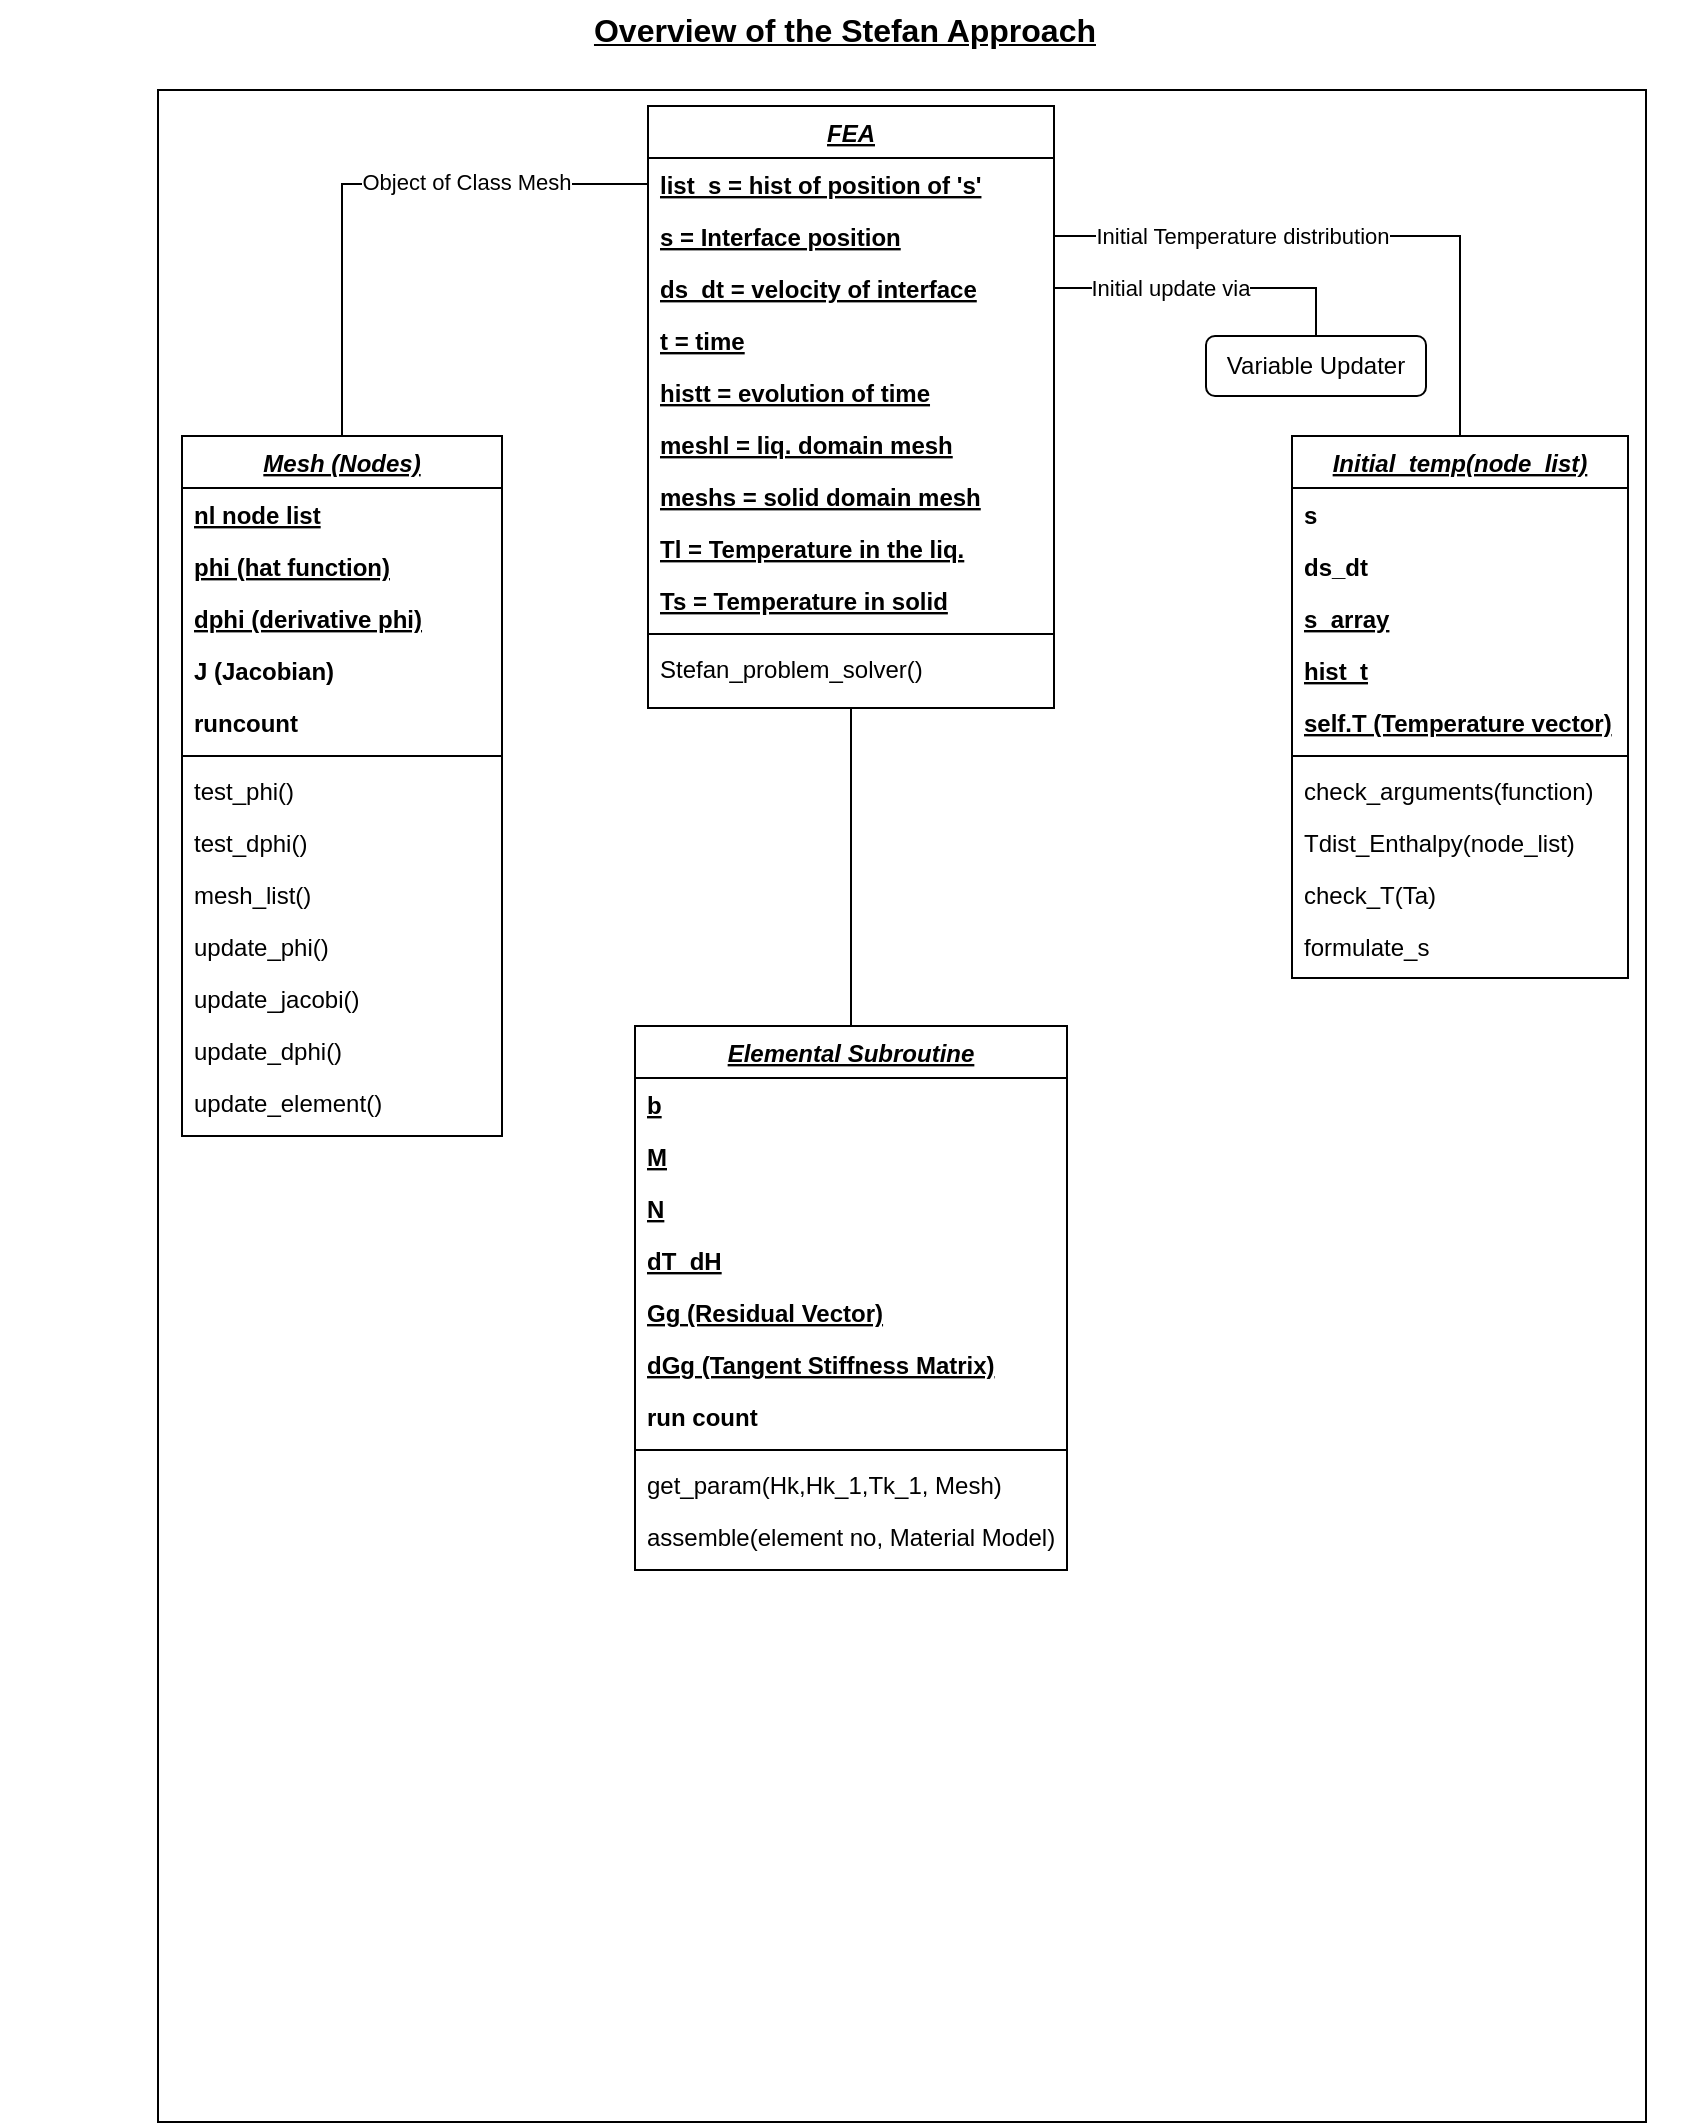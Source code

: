 <mxfile version="22.0.4" type="github">
  <diagram name="Page-1" id="ctLB3yJUCSkk44JP-rwN">
    <mxGraphModel dx="1259" dy="709" grid="0" gridSize="10" guides="1" tooltips="1" connect="1" arrows="1" fold="1" page="1" pageScale="1" pageWidth="850" pageHeight="1100" math="0" shadow="0">
      <root>
        <mxCell id="0" />
        <mxCell id="1" parent="0" />
        <mxCell id="BA94l3YE3ZW1GKEYYukk-1" value="" style="rounded=0;whiteSpace=wrap;html=1;" vertex="1" parent="1">
          <mxGeometry x="84" y="85" width="744" height="1016" as="geometry" />
        </mxCell>
        <mxCell id="BA94l3YE3ZW1GKEYYukk-2" style="edgeStyle=orthogonalEdgeStyle;rounded=0;orthogonalLoop=1;jettySize=auto;html=1;endArrow=none;endFill=0;" edge="1" parent="1" source="BA94l3YE3ZW1GKEYYukk-48" target="BA94l3YE3ZW1GKEYYukk-17">
          <mxGeometry relative="1" as="geometry" />
        </mxCell>
        <mxCell id="BA94l3YE3ZW1GKEYYukk-17" value="Elemental Subroutine" style="swimlane;fontStyle=7;align=center;verticalAlign=top;childLayout=stackLayout;horizontal=1;startSize=26;horizontalStack=0;resizeParent=1;resizeLast=0;collapsible=1;marginBottom=0;rounded=0;shadow=0;strokeWidth=1;" vertex="1" parent="1">
          <mxGeometry x="322.5" y="553" width="216" height="272" as="geometry">
            <mxRectangle x="287" y="353" width="160" height="26" as="alternateBounds" />
          </mxGeometry>
        </mxCell>
        <mxCell id="BA94l3YE3ZW1GKEYYukk-18" value="b" style="text;align=left;verticalAlign=top;spacingLeft=4;spacingRight=4;overflow=hidden;rotatable=0;points=[[0,0.5],[1,0.5]];portConstraint=eastwest;rounded=0;shadow=0;html=0;fontStyle=5" vertex="1" parent="BA94l3YE3ZW1GKEYYukk-17">
          <mxGeometry y="26" width="216" height="26" as="geometry" />
        </mxCell>
        <mxCell id="BA94l3YE3ZW1GKEYYukk-19" value="M" style="text;align=left;verticalAlign=top;spacingLeft=4;spacingRight=4;overflow=hidden;rotatable=0;points=[[0,0.5],[1,0.5]];portConstraint=eastwest;rounded=0;shadow=0;html=0;fontStyle=5" vertex="1" parent="BA94l3YE3ZW1GKEYYukk-17">
          <mxGeometry y="52" width="216" height="26" as="geometry" />
        </mxCell>
        <mxCell id="BA94l3YE3ZW1GKEYYukk-20" value="N" style="text;align=left;verticalAlign=top;spacingLeft=4;spacingRight=4;overflow=hidden;rotatable=0;points=[[0,0.5],[1,0.5]];portConstraint=eastwest;rounded=0;shadow=0;html=0;fontStyle=5" vertex="1" parent="BA94l3YE3ZW1GKEYYukk-17">
          <mxGeometry y="78" width="216" height="26" as="geometry" />
        </mxCell>
        <mxCell id="BA94l3YE3ZW1GKEYYukk-21" value="dT_dH" style="text;align=left;verticalAlign=top;spacingLeft=4;spacingRight=4;overflow=hidden;rotatable=0;points=[[0,0.5],[1,0.5]];portConstraint=eastwest;rounded=0;shadow=0;html=0;fontStyle=5" vertex="1" parent="BA94l3YE3ZW1GKEYYukk-17">
          <mxGeometry y="104" width="216" height="26" as="geometry" />
        </mxCell>
        <mxCell id="BA94l3YE3ZW1GKEYYukk-22" value="Gg (Residual Vector)" style="text;align=left;verticalAlign=top;spacingLeft=4;spacingRight=4;overflow=hidden;rotatable=0;points=[[0,0.5],[1,0.5]];portConstraint=eastwest;rounded=0;shadow=0;html=0;fontStyle=5" vertex="1" parent="BA94l3YE3ZW1GKEYYukk-17">
          <mxGeometry y="130" width="216" height="26" as="geometry" />
        </mxCell>
        <mxCell id="BA94l3YE3ZW1GKEYYukk-23" value="dGg (Tangent Stiffness Matrix)" style="text;align=left;verticalAlign=top;spacingLeft=4;spacingRight=4;overflow=hidden;rotatable=0;points=[[0,0.5],[1,0.5]];portConstraint=eastwest;rounded=0;shadow=0;html=0;fontStyle=5" vertex="1" parent="BA94l3YE3ZW1GKEYYukk-17">
          <mxGeometry y="156" width="216" height="26" as="geometry" />
        </mxCell>
        <mxCell id="BA94l3YE3ZW1GKEYYukk-24" value="run count " style="text;align=left;verticalAlign=top;spacingLeft=4;spacingRight=4;overflow=hidden;rotatable=0;points=[[0,0.5],[1,0.5]];portConstraint=eastwest;rounded=0;shadow=0;html=0;fontStyle=1" vertex="1" parent="BA94l3YE3ZW1GKEYYukk-17">
          <mxGeometry y="182" width="216" height="26" as="geometry" />
        </mxCell>
        <mxCell id="BA94l3YE3ZW1GKEYYukk-25" value="" style="line;html=1;strokeWidth=1;align=left;verticalAlign=middle;spacingTop=-1;spacingLeft=3;spacingRight=3;rotatable=0;labelPosition=right;points=[];portConstraint=eastwest;" vertex="1" parent="BA94l3YE3ZW1GKEYYukk-17">
          <mxGeometry y="208" width="216" height="8" as="geometry" />
        </mxCell>
        <mxCell id="BA94l3YE3ZW1GKEYYukk-26" value="get_param(Hk,Hk_1,Tk_1, Mesh)" style="text;align=left;verticalAlign=top;spacingLeft=4;spacingRight=4;overflow=hidden;rotatable=0;points=[[0,0.5],[1,0.5]];portConstraint=eastwest;" vertex="1" parent="BA94l3YE3ZW1GKEYYukk-17">
          <mxGeometry y="216" width="216" height="26" as="geometry" />
        </mxCell>
        <mxCell id="BA94l3YE3ZW1GKEYYukk-27" value="assemble(element no, Material Model)" style="text;align=left;verticalAlign=top;spacingLeft=4;spacingRight=4;overflow=hidden;rotatable=0;points=[[0,0.5],[1,0.5]];portConstraint=eastwest;" vertex="1" parent="BA94l3YE3ZW1GKEYYukk-17">
          <mxGeometry y="242" width="216" height="26" as="geometry" />
        </mxCell>
        <mxCell id="BA94l3YE3ZW1GKEYYukk-46" style="edgeStyle=orthogonalEdgeStyle;rounded=0;orthogonalLoop=1;jettySize=auto;html=1;entryX=0.5;entryY=0;entryDx=0;entryDy=0;endArrow=none;endFill=0;" edge="1" parent="1" source="BA94l3YE3ZW1GKEYYukk-50" target="BA94l3YE3ZW1GKEYYukk-57">
          <mxGeometry relative="1" as="geometry">
            <Array as="points">
              <mxPoint x="735" y="158" />
            </Array>
          </mxGeometry>
        </mxCell>
        <mxCell id="BA94l3YE3ZW1GKEYYukk-47" value="Initial Temperature distribution" style="edgeLabel;html=1;align=center;verticalAlign=middle;resizable=0;points=[];" vertex="1" connectable="0" parent="BA94l3YE3ZW1GKEYYukk-46">
          <mxGeometry x="-0.621" y="1" relative="1" as="geometry">
            <mxPoint x="36" y="1" as="offset" />
          </mxGeometry>
        </mxCell>
        <mxCell id="BA94l3YE3ZW1GKEYYukk-48" value="FEA" style="swimlane;fontStyle=7;align=center;verticalAlign=top;childLayout=stackLayout;horizontal=1;startSize=26;horizontalStack=0;resizeParent=1;resizeLast=0;collapsible=1;marginBottom=0;rounded=0;shadow=0;strokeWidth=1;" vertex="1" parent="1">
          <mxGeometry x="329" y="93" width="203" height="301" as="geometry">
            <mxRectangle x="293" y="73" width="160" height="26" as="alternateBounds" />
          </mxGeometry>
        </mxCell>
        <mxCell id="BA94l3YE3ZW1GKEYYukk-49" value="list_s = hist of position of &#39;s&#39;" style="text;align=left;verticalAlign=top;spacingLeft=4;spacingRight=4;overflow=hidden;rotatable=0;points=[[0,0.5],[1,0.5]];portConstraint=eastwest;fontStyle=5" vertex="1" parent="BA94l3YE3ZW1GKEYYukk-48">
          <mxGeometry y="26" width="203" height="26" as="geometry" />
        </mxCell>
        <mxCell id="BA94l3YE3ZW1GKEYYukk-50" value="s = Interface position" style="text;align=left;verticalAlign=top;spacingLeft=4;spacingRight=4;overflow=hidden;rotatable=0;points=[[0,0.5],[1,0.5]];portConstraint=eastwest;rounded=0;shadow=0;html=0;fontStyle=5" vertex="1" parent="BA94l3YE3ZW1GKEYYukk-48">
          <mxGeometry y="52" width="203" height="26" as="geometry" />
        </mxCell>
        <mxCell id="BA94l3YE3ZW1GKEYYukk-51" value="ds_dt = velocity of interface" style="text;align=left;verticalAlign=top;spacingLeft=4;spacingRight=4;overflow=hidden;rotatable=0;points=[[0,0.5],[1,0.5]];portConstraint=eastwest;rounded=0;shadow=0;html=0;fontStyle=5" vertex="1" parent="BA94l3YE3ZW1GKEYYukk-48">
          <mxGeometry y="78" width="203" height="26" as="geometry" />
        </mxCell>
        <mxCell id="BA94l3YE3ZW1GKEYYukk-52" value="t = time" style="text;align=left;verticalAlign=top;spacingLeft=4;spacingRight=4;overflow=hidden;rotatable=0;points=[[0,0.5],[1,0.5]];portConstraint=eastwest;rounded=0;shadow=0;html=0;fontStyle=5" vertex="1" parent="BA94l3YE3ZW1GKEYYukk-48">
          <mxGeometry y="104" width="203" height="26" as="geometry" />
        </mxCell>
        <mxCell id="BA94l3YE3ZW1GKEYYukk-53" value="histt = evolution of time" style="text;align=left;verticalAlign=top;spacingLeft=4;spacingRight=4;overflow=hidden;rotatable=0;points=[[0,0.5],[1,0.5]];portConstraint=eastwest;rounded=0;shadow=0;html=0;fontStyle=5" vertex="1" parent="BA94l3YE3ZW1GKEYYukk-48">
          <mxGeometry y="130" width="203" height="26" as="geometry" />
        </mxCell>
        <mxCell id="BA94l3YE3ZW1GKEYYukk-54" value="meshl = liq. domain mesh" style="text;align=left;verticalAlign=top;spacingLeft=4;spacingRight=4;overflow=hidden;rotatable=0;points=[[0,0.5],[1,0.5]];portConstraint=eastwest;rounded=0;shadow=0;html=0;fontStyle=5" vertex="1" parent="BA94l3YE3ZW1GKEYYukk-48">
          <mxGeometry y="156" width="203" height="26" as="geometry" />
        </mxCell>
        <mxCell id="BA94l3YE3ZW1GKEYYukk-88" value="meshs = solid domain mesh" style="text;align=left;verticalAlign=top;spacingLeft=4;spacingRight=4;overflow=hidden;rotatable=0;points=[[0,0.5],[1,0.5]];portConstraint=eastwest;rounded=0;shadow=0;html=0;fontStyle=5" vertex="1" parent="BA94l3YE3ZW1GKEYYukk-48">
          <mxGeometry y="182" width="203" height="26" as="geometry" />
        </mxCell>
        <mxCell id="BA94l3YE3ZW1GKEYYukk-89" value="Tl = Temperature in the liq." style="text;align=left;verticalAlign=top;spacingLeft=4;spacingRight=4;overflow=hidden;rotatable=0;points=[[0,0.5],[1,0.5]];portConstraint=eastwest;rounded=0;shadow=0;html=0;fontStyle=5" vertex="1" parent="BA94l3YE3ZW1GKEYYukk-48">
          <mxGeometry y="208" width="203" height="26" as="geometry" />
        </mxCell>
        <mxCell id="BA94l3YE3ZW1GKEYYukk-90" value="Ts = Temperature in solid" style="text;align=left;verticalAlign=top;spacingLeft=4;spacingRight=4;overflow=hidden;rotatable=0;points=[[0,0.5],[1,0.5]];portConstraint=eastwest;rounded=0;shadow=0;html=0;fontStyle=5" vertex="1" parent="BA94l3YE3ZW1GKEYYukk-48">
          <mxGeometry y="234" width="203" height="26" as="geometry" />
        </mxCell>
        <mxCell id="BA94l3YE3ZW1GKEYYukk-55" value="" style="line;html=1;strokeWidth=1;align=left;verticalAlign=middle;spacingTop=-1;spacingLeft=3;spacingRight=3;rotatable=0;labelPosition=right;points=[];portConstraint=eastwest;" vertex="1" parent="BA94l3YE3ZW1GKEYYukk-48">
          <mxGeometry y="260" width="203" height="8" as="geometry" />
        </mxCell>
        <mxCell id="BA94l3YE3ZW1GKEYYukk-56" value="Stefan_problem_solver()" style="text;align=left;verticalAlign=top;spacingLeft=4;spacingRight=4;overflow=hidden;rotatable=0;points=[[0,0.5],[1,0.5]];portConstraint=eastwest;" vertex="1" parent="BA94l3YE3ZW1GKEYYukk-48">
          <mxGeometry y="268" width="203" height="26" as="geometry" />
        </mxCell>
        <mxCell id="BA94l3YE3ZW1GKEYYukk-57" value="Initial_temp(node_list)" style="swimlane;fontStyle=7;align=center;verticalAlign=top;childLayout=stackLayout;horizontal=1;startSize=26;horizontalStack=0;resizeParent=1;resizeLast=0;collapsible=1;marginBottom=0;rounded=0;shadow=0;strokeWidth=1;" vertex="1" parent="1">
          <mxGeometry x="651" y="258" width="168" height="271" as="geometry">
            <mxRectangle x="230" y="140" width="160" height="26" as="alternateBounds" />
          </mxGeometry>
        </mxCell>
        <mxCell id="BA94l3YE3ZW1GKEYYukk-58" value="s" style="text;align=left;verticalAlign=top;spacingLeft=4;spacingRight=4;overflow=hidden;rotatable=0;points=[[0,0.5],[1,0.5]];portConstraint=eastwest;fontStyle=1" vertex="1" parent="BA94l3YE3ZW1GKEYYukk-57">
          <mxGeometry y="26" width="168" height="26" as="geometry" />
        </mxCell>
        <mxCell id="BA94l3YE3ZW1GKEYYukk-59" value="ds_dt" style="text;align=left;verticalAlign=top;spacingLeft=4;spacingRight=4;overflow=hidden;rotatable=0;points=[[0,0.5],[1,0.5]];portConstraint=eastwest;fontStyle=1" vertex="1" parent="BA94l3YE3ZW1GKEYYukk-57">
          <mxGeometry y="52" width="168" height="26" as="geometry" />
        </mxCell>
        <mxCell id="BA94l3YE3ZW1GKEYYukk-60" value="s_array" style="text;align=left;verticalAlign=top;spacingLeft=4;spacingRight=4;overflow=hidden;rotatable=0;points=[[0,0.5],[1,0.5]];portConstraint=eastwest;fontStyle=5" vertex="1" parent="BA94l3YE3ZW1GKEYYukk-57">
          <mxGeometry y="78" width="168" height="26" as="geometry" />
        </mxCell>
        <mxCell id="BA94l3YE3ZW1GKEYYukk-61" value="hist_t" style="text;align=left;verticalAlign=top;spacingLeft=4;spacingRight=4;overflow=hidden;rotatable=0;points=[[0,0.5],[1,0.5]];portConstraint=eastwest;fontStyle=5" vertex="1" parent="BA94l3YE3ZW1GKEYYukk-57">
          <mxGeometry y="104" width="168" height="26" as="geometry" />
        </mxCell>
        <mxCell id="BA94l3YE3ZW1GKEYYukk-62" value="self.T (Temperature vector)" style="text;align=left;verticalAlign=top;spacingLeft=4;spacingRight=4;overflow=hidden;rotatable=0;points=[[0,0.5],[1,0.5]];portConstraint=eastwest;fontStyle=5" vertex="1" parent="BA94l3YE3ZW1GKEYYukk-57">
          <mxGeometry y="130" width="168" height="26" as="geometry" />
        </mxCell>
        <mxCell id="BA94l3YE3ZW1GKEYYukk-63" value="" style="line;html=1;strokeWidth=1;align=left;verticalAlign=middle;spacingTop=-1;spacingLeft=3;spacingRight=3;rotatable=0;labelPosition=right;points=[];portConstraint=eastwest;" vertex="1" parent="BA94l3YE3ZW1GKEYYukk-57">
          <mxGeometry y="156" width="168" height="8" as="geometry" />
        </mxCell>
        <mxCell id="BA94l3YE3ZW1GKEYYukk-64" value="check_arguments(function)" style="text;align=left;verticalAlign=top;spacingLeft=4;spacingRight=4;overflow=hidden;rotatable=0;points=[[0,0.5],[1,0.5]];portConstraint=eastwest;rounded=0;shadow=0;html=0;" vertex="1" parent="BA94l3YE3ZW1GKEYYukk-57">
          <mxGeometry y="164" width="168" height="26" as="geometry" />
        </mxCell>
        <mxCell id="BA94l3YE3ZW1GKEYYukk-65" value="Tdist_Enthalpy(node_list)" style="text;align=left;verticalAlign=top;spacingLeft=4;spacingRight=4;overflow=hidden;rotatable=0;points=[[0,0.5],[1,0.5]];portConstraint=eastwest;rounded=0;shadow=0;html=0;" vertex="1" parent="BA94l3YE3ZW1GKEYYukk-57">
          <mxGeometry y="190" width="168" height="26" as="geometry" />
        </mxCell>
        <mxCell id="BA94l3YE3ZW1GKEYYukk-66" value="check_T(Ta)" style="text;align=left;verticalAlign=top;spacingLeft=4;spacingRight=4;overflow=hidden;rotatable=0;points=[[0,0.5],[1,0.5]];portConstraint=eastwest;" vertex="1" parent="BA94l3YE3ZW1GKEYYukk-57">
          <mxGeometry y="216" width="168" height="26" as="geometry" />
        </mxCell>
        <mxCell id="BA94l3YE3ZW1GKEYYukk-67" value="formulate_s" style="text;align=left;verticalAlign=top;spacingLeft=4;spacingRight=4;overflow=hidden;rotatable=0;points=[[0,0.5],[1,0.5]];portConstraint=eastwest;" vertex="1" parent="BA94l3YE3ZW1GKEYYukk-57">
          <mxGeometry y="242" width="168" height="26" as="geometry" />
        </mxCell>
        <mxCell id="BA94l3YE3ZW1GKEYYukk-68" value="&lt;b&gt;&lt;font style=&quot;font-size: 16px;&quot;&gt;&lt;u&gt;Overview of the Stefan Approach&lt;/u&gt;&lt;/font&gt;&lt;/b&gt;" style="text;html=1;strokeColor=none;fillColor=none;align=center;verticalAlign=middle;whiteSpace=wrap;rounded=0;" vertex="1" parent="1">
          <mxGeometry x="5" y="40" width="845" height="30" as="geometry" />
        </mxCell>
        <mxCell id="BA94l3YE3ZW1GKEYYukk-69" value="Mesh (Nodes)" style="swimlane;fontStyle=7;align=center;verticalAlign=top;childLayout=stackLayout;horizontal=1;startSize=26;horizontalStack=0;resizeParent=1;resizeLast=0;collapsible=1;marginBottom=0;rounded=0;shadow=0;strokeWidth=1;" vertex="1" parent="1">
          <mxGeometry x="96" y="258" width="160" height="350" as="geometry">
            <mxRectangle x="230" y="140" width="160" height="26" as="alternateBounds" />
          </mxGeometry>
        </mxCell>
        <mxCell id="BA94l3YE3ZW1GKEYYukk-70" value="nl node list" style="text;align=left;verticalAlign=top;spacingLeft=4;spacingRight=4;overflow=hidden;rotatable=0;points=[[0,0.5],[1,0.5]];portConstraint=eastwest;fontStyle=5" vertex="1" parent="BA94l3YE3ZW1GKEYYukk-69">
          <mxGeometry y="26" width="160" height="26" as="geometry" />
        </mxCell>
        <mxCell id="BA94l3YE3ZW1GKEYYukk-71" value="phi (hat function)" style="text;align=left;verticalAlign=top;spacingLeft=4;spacingRight=4;overflow=hidden;rotatable=0;points=[[0,0.5],[1,0.5]];portConstraint=eastwest;rounded=0;shadow=0;html=0;fontStyle=5" vertex="1" parent="BA94l3YE3ZW1GKEYYukk-69">
          <mxGeometry y="52" width="160" height="26" as="geometry" />
        </mxCell>
        <mxCell id="BA94l3YE3ZW1GKEYYukk-72" value="dphi (derivative phi)" style="text;align=left;verticalAlign=top;spacingLeft=4;spacingRight=4;overflow=hidden;rotatable=0;points=[[0,0.5],[1,0.5]];portConstraint=eastwest;rounded=0;shadow=0;html=0;fontStyle=5" vertex="1" parent="BA94l3YE3ZW1GKEYYukk-69">
          <mxGeometry y="78" width="160" height="26" as="geometry" />
        </mxCell>
        <mxCell id="BA94l3YE3ZW1GKEYYukk-73" value="J (Jacobian)" style="text;align=left;verticalAlign=top;spacingLeft=4;spacingRight=4;overflow=hidden;rotatable=0;points=[[0,0.5],[1,0.5]];portConstraint=eastwest;fontStyle=1" vertex="1" parent="BA94l3YE3ZW1GKEYYukk-69">
          <mxGeometry y="104" width="160" height="26" as="geometry" />
        </mxCell>
        <mxCell id="BA94l3YE3ZW1GKEYYukk-74" value="runcount" style="text;align=left;verticalAlign=top;spacingLeft=4;spacingRight=4;overflow=hidden;rotatable=0;points=[[0,0.5],[1,0.5]];portConstraint=eastwest;fontStyle=1" vertex="1" parent="BA94l3YE3ZW1GKEYYukk-69">
          <mxGeometry y="130" width="160" height="26" as="geometry" />
        </mxCell>
        <mxCell id="BA94l3YE3ZW1GKEYYukk-75" value="" style="line;html=1;strokeWidth=1;align=left;verticalAlign=middle;spacingTop=-1;spacingLeft=3;spacingRight=3;rotatable=0;labelPosition=right;points=[];portConstraint=eastwest;" vertex="1" parent="BA94l3YE3ZW1GKEYYukk-69">
          <mxGeometry y="156" width="160" height="8" as="geometry" />
        </mxCell>
        <mxCell id="BA94l3YE3ZW1GKEYYukk-76" value="test_phi()" style="text;align=left;verticalAlign=top;spacingLeft=4;spacingRight=4;overflow=hidden;rotatable=0;points=[[0,0.5],[1,0.5]];portConstraint=eastwest;" vertex="1" parent="BA94l3YE3ZW1GKEYYukk-69">
          <mxGeometry y="164" width="160" height="26" as="geometry" />
        </mxCell>
        <mxCell id="BA94l3YE3ZW1GKEYYukk-77" value="test_dphi()" style="text;align=left;verticalAlign=top;spacingLeft=4;spacingRight=4;overflow=hidden;rotatable=0;points=[[0,0.5],[1,0.5]];portConstraint=eastwest;" vertex="1" parent="BA94l3YE3ZW1GKEYYukk-69">
          <mxGeometry y="190" width="160" height="26" as="geometry" />
        </mxCell>
        <mxCell id="BA94l3YE3ZW1GKEYYukk-78" value="mesh_list()" style="text;align=left;verticalAlign=top;spacingLeft=4;spacingRight=4;overflow=hidden;rotatable=0;points=[[0,0.5],[1,0.5]];portConstraint=eastwest;" vertex="1" parent="BA94l3YE3ZW1GKEYYukk-69">
          <mxGeometry y="216" width="160" height="26" as="geometry" />
        </mxCell>
        <mxCell id="BA94l3YE3ZW1GKEYYukk-79" value="update_phi()" style="text;align=left;verticalAlign=top;spacingLeft=4;spacingRight=4;overflow=hidden;rotatable=0;points=[[0,0.5],[1,0.5]];portConstraint=eastwest;" vertex="1" parent="BA94l3YE3ZW1GKEYYukk-69">
          <mxGeometry y="242" width="160" height="26" as="geometry" />
        </mxCell>
        <mxCell id="BA94l3YE3ZW1GKEYYukk-80" value="update_jacobi()" style="text;align=left;verticalAlign=top;spacingLeft=4;spacingRight=4;overflow=hidden;rotatable=0;points=[[0,0.5],[1,0.5]];portConstraint=eastwest;" vertex="1" parent="BA94l3YE3ZW1GKEYYukk-69">
          <mxGeometry y="268" width="160" height="26" as="geometry" />
        </mxCell>
        <mxCell id="BA94l3YE3ZW1GKEYYukk-81" value="update_dphi()" style="text;align=left;verticalAlign=top;spacingLeft=4;spacingRight=4;overflow=hidden;rotatable=0;points=[[0,0.5],[1,0.5]];portConstraint=eastwest;" vertex="1" parent="BA94l3YE3ZW1GKEYYukk-69">
          <mxGeometry y="294" width="160" height="26" as="geometry" />
        </mxCell>
        <mxCell id="BA94l3YE3ZW1GKEYYukk-82" value="update_element()" style="text;align=left;verticalAlign=top;spacingLeft=4;spacingRight=4;overflow=hidden;rotatable=0;points=[[0,0.5],[1,0.5]];portConstraint=eastwest;" vertex="1" parent="BA94l3YE3ZW1GKEYYukk-69">
          <mxGeometry y="320" width="160" height="26" as="geometry" />
        </mxCell>
        <mxCell id="BA94l3YE3ZW1GKEYYukk-83" style="edgeStyle=orthogonalEdgeStyle;rounded=0;orthogonalLoop=1;jettySize=auto;html=1;entryX=0.5;entryY=0;entryDx=0;entryDy=0;endArrow=none;endFill=0;" edge="1" parent="1" source="BA94l3YE3ZW1GKEYYukk-49" target="BA94l3YE3ZW1GKEYYukk-69">
          <mxGeometry relative="1" as="geometry" />
        </mxCell>
        <mxCell id="BA94l3YE3ZW1GKEYYukk-84" value="Object of Class Mesh" style="edgeLabel;html=1;align=center;verticalAlign=middle;resizable=0;points=[];" vertex="1" connectable="0" parent="BA94l3YE3ZW1GKEYYukk-83">
          <mxGeometry x="-0.349" y="-1" relative="1" as="geometry">
            <mxPoint as="offset" />
          </mxGeometry>
        </mxCell>
        <mxCell id="BA94l3YE3ZW1GKEYYukk-85" value="Variable Updater" style="rounded=1;whiteSpace=wrap;html=1;" vertex="1" parent="1">
          <mxGeometry x="608" y="208" width="110" height="30" as="geometry" />
        </mxCell>
        <mxCell id="BA94l3YE3ZW1GKEYYukk-86" style="edgeStyle=orthogonalEdgeStyle;rounded=0;orthogonalLoop=1;jettySize=auto;html=1;exitX=1;exitY=0.5;exitDx=0;exitDy=0;entryX=0.5;entryY=0;entryDx=0;entryDy=0;endArrow=none;endFill=0;" edge="1" parent="1" source="BA94l3YE3ZW1GKEYYukk-51" target="BA94l3YE3ZW1GKEYYukk-85">
          <mxGeometry relative="1" as="geometry" />
        </mxCell>
        <mxCell id="BA94l3YE3ZW1GKEYYukk-87" value="Initial update via" style="edgeLabel;html=1;align=center;verticalAlign=middle;resizable=0;points=[];" vertex="1" connectable="0" parent="BA94l3YE3ZW1GKEYYukk-86">
          <mxGeometry x="-0.433" y="-3" relative="1" as="geometry">
            <mxPoint x="14" y="-3" as="offset" />
          </mxGeometry>
        </mxCell>
      </root>
    </mxGraphModel>
  </diagram>
</mxfile>
